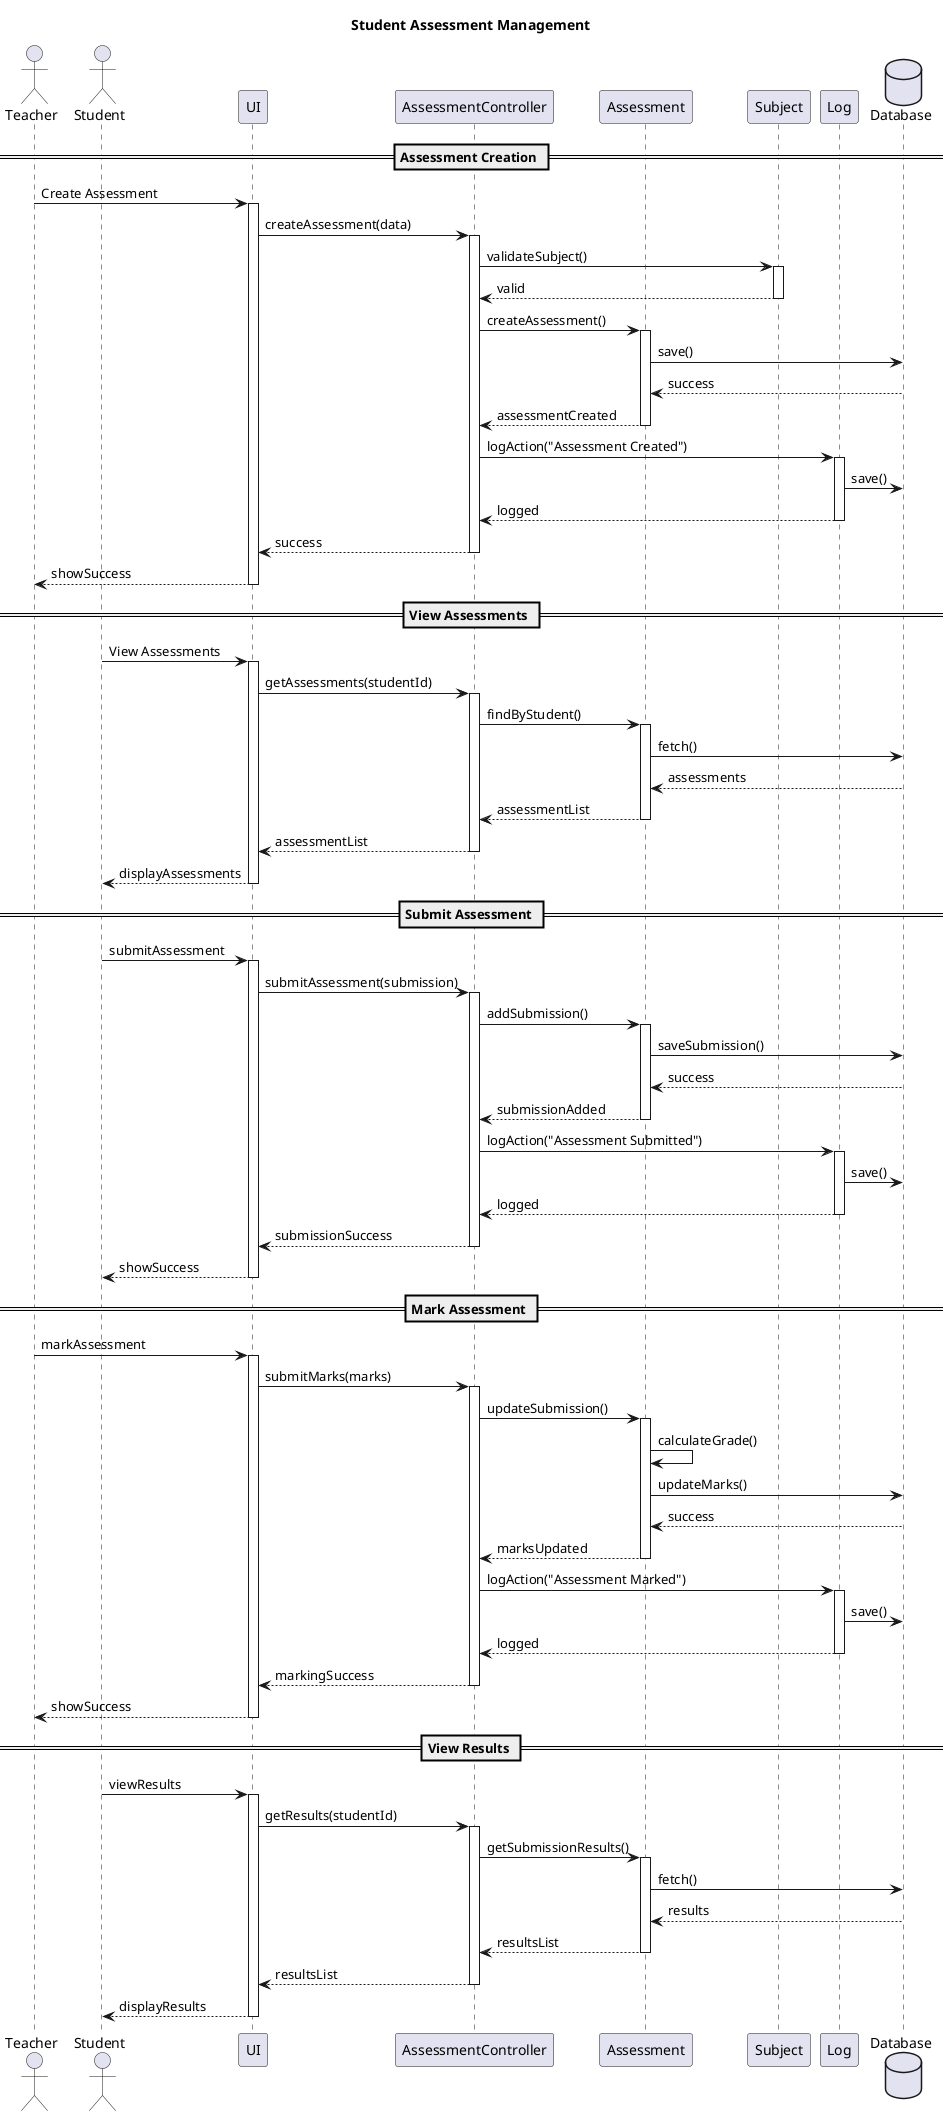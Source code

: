 @startuml Assessment Management Sequence
title Student Assessment Management

actor Teacher
actor Student
participant "UI" as UI
participant "AssessmentController" as AC
participant "Assessment" as A
participant "Subject" as S
participant "Log" as L
database "Database" as DB

== Assessment Creation ==
Teacher -> UI: Create Assessment
activate UI
UI -> AC: createAssessment(data)
activate AC
AC -> S: validateSubject()
activate S
S --> AC: valid
deactivate S

AC -> A: createAssessment()
activate A
A -> DB: save()
DB --> A: success
A --> AC: assessmentCreated
deactivate A

AC -> L: logAction("Assessment Created")
activate L
L -> DB: save()
L --> AC: logged
deactivate L

AC --> UI: success
deactivate AC
UI --> Teacher: showSuccess
deactivate UI

== View Assessments ==
Student -> UI: View Assessments
activate UI
UI -> AC: getAssessments(studentId)
activate AC
AC -> A: findByStudent()
activate A
A -> DB: fetch()
DB --> A: assessments
A --> AC: assessmentList
deactivate A
AC --> UI: assessmentList
deactivate AC
UI --> Student: displayAssessments
deactivate UI

== Submit Assessment ==
Student -> UI: submitAssessment
activate UI
UI -> AC: submitAssessment(submission)
activate AC
AC -> A: addSubmission()
activate A
A -> DB: saveSubmission()
DB --> A: success
A --> AC: submissionAdded
deactivate A

AC -> L: logAction("Assessment Submitted")
activate L
L -> DB: save()
L --> AC: logged
deactivate L

AC --> UI: submissionSuccess
deactivate AC
UI --> Student: showSuccess
deactivate UI

== Mark Assessment ==
Teacher -> UI: markAssessment
activate UI
UI -> AC: submitMarks(marks)
activate AC
AC -> A: updateSubmission()
activate A
A -> A: calculateGrade()
A -> DB: updateMarks()
DB --> A: success
A --> AC: marksUpdated
deactivate A

AC -> L: logAction("Assessment Marked")
activate L
L -> DB: save()
L --> AC: logged
deactivate L

AC --> UI: markingSuccess
deactivate AC
UI --> Teacher: showSuccess
deactivate UI

== View Results ==
Student -> UI: viewResults
activate UI
UI -> AC: getResults(studentId)
activate AC
AC -> A: getSubmissionResults()
activate A
A -> DB: fetch()
DB --> A: results
A --> AC: resultsList
deactivate A
AC --> UI: resultsList
deactivate AC
UI --> Student: displayResults
deactivate UI

@enduml